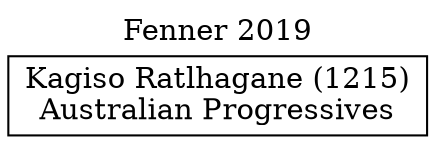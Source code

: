 // House preference flow
digraph "Kagiso Ratlhagane (1215)_Fenner_2019" {
	graph [label="Fenner 2019" labelloc=t mclimit=10]
	node [shape=box]
	"Kagiso Ratlhagane (1215)" [label="Kagiso Ratlhagane (1215)
Australian Progressives"]
}
